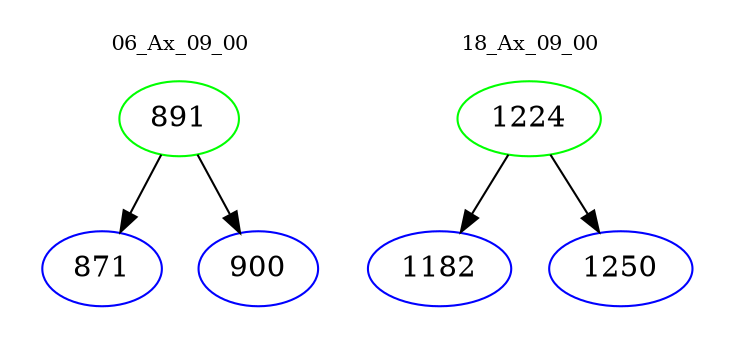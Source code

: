 digraph{
subgraph cluster_0 {
color = white
label = "06_Ax_09_00";
fontsize=10;
T0_891 [label="891", color="green"]
T0_891 -> T0_871 [color="black"]
T0_871 [label="871", color="blue"]
T0_891 -> T0_900 [color="black"]
T0_900 [label="900", color="blue"]
}
subgraph cluster_1 {
color = white
label = "18_Ax_09_00";
fontsize=10;
T1_1224 [label="1224", color="green"]
T1_1224 -> T1_1182 [color="black"]
T1_1182 [label="1182", color="blue"]
T1_1224 -> T1_1250 [color="black"]
T1_1250 [label="1250", color="blue"]
}
}
